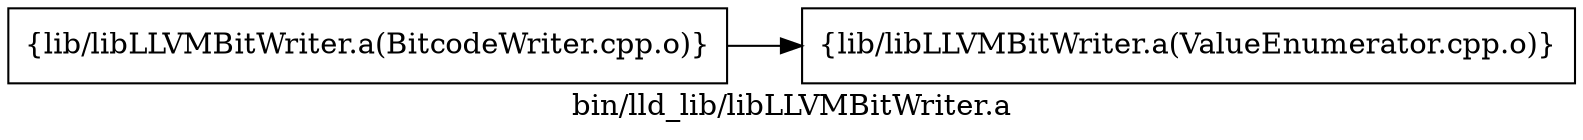 digraph "bin/lld_lib/libLLVMBitWriter.a" {
	label="bin/lld_lib/libLLVMBitWriter.a";
	rankdir=LR;
	{ rank=same; Node0x55fd7b8023f8;  }

	Node0x55fd7b8023f8 [shape=record,shape=box,group=0,label="{lib/libLLVMBitWriter.a(BitcodeWriter.cpp.o)}"];
	Node0x55fd7b8023f8 -> Node0x55fd7b803258;
	Node0x55fd7b803258 [shape=record,shape=box,group=0,label="{lib/libLLVMBitWriter.a(ValueEnumerator.cpp.o)}"];
}
